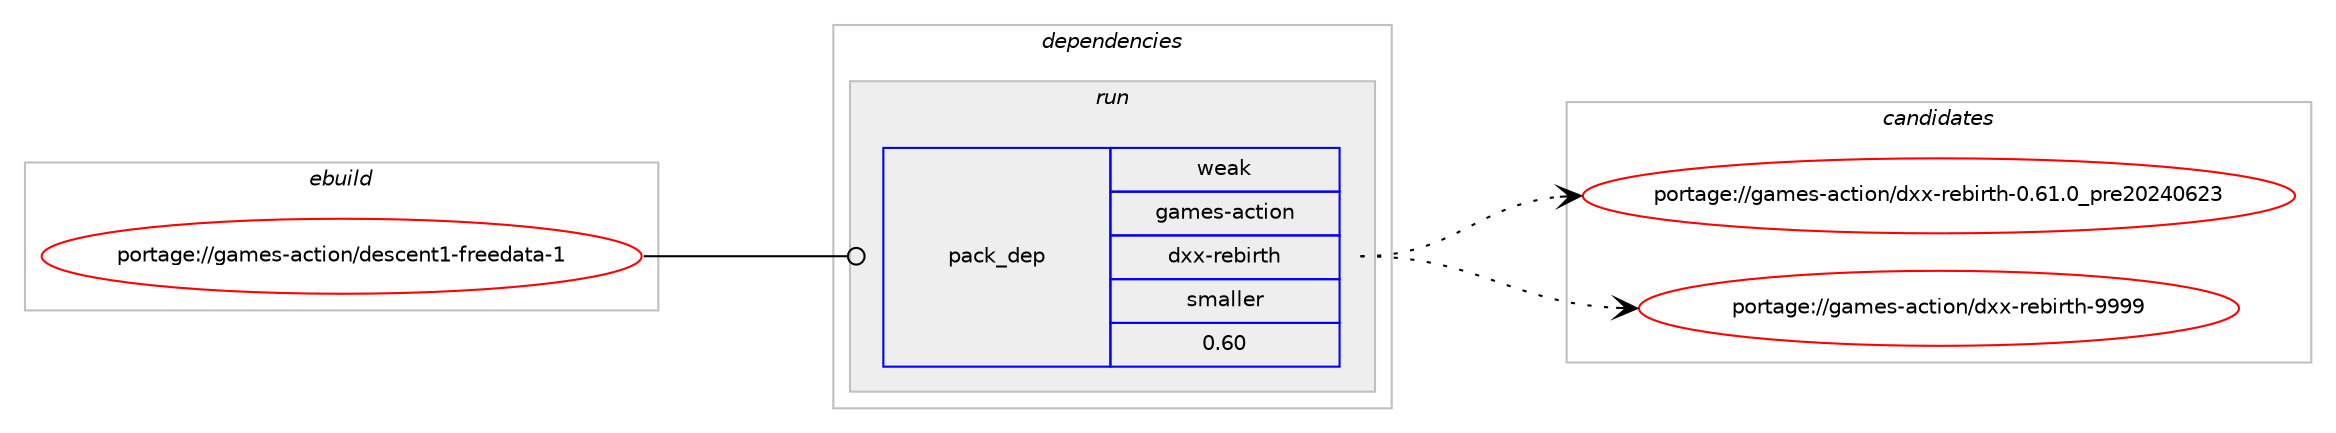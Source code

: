 digraph prolog {

# *************
# Graph options
# *************

newrank=true;
concentrate=true;
compound=true;
graph [rankdir=LR,fontname=Helvetica,fontsize=10,ranksep=1.5];#, ranksep=2.5, nodesep=0.2];
edge  [arrowhead=vee];
node  [fontname=Helvetica,fontsize=10];

# **********
# The ebuild
# **********

subgraph cluster_leftcol {
color=gray;
rank=same;
label=<<i>ebuild</i>>;
id [label="portage://games-action/descent1-freedata-1", color=red, width=4, href="../games-action/descent1-freedata-1.svg"];
}

# ****************
# The dependencies
# ****************

subgraph cluster_midcol {
color=gray;
label=<<i>dependencies</i>>;
subgraph cluster_compile {
fillcolor="#eeeeee";
style=filled;
label=<<i>compile</i>>;
}
subgraph cluster_compileandrun {
fillcolor="#eeeeee";
style=filled;
label=<<i>compile and run</i>>;
}
subgraph cluster_run {
fillcolor="#eeeeee";
style=filled;
label=<<i>run</i>>;
# *** BEGIN UNKNOWN DEPENDENCY TYPE (TODO) ***
# id -> package_dependency(portage://games-action/descent1-freedata-1,run,weak,games-action,d1x-rebirth,none,[,,],[],[])
# *** END UNKNOWN DEPENDENCY TYPE (TODO) ***

subgraph pack51090 {
dependency113836 [label=<<TABLE BORDER="0" CELLBORDER="1" CELLSPACING="0" CELLPADDING="4" WIDTH="220"><TR><TD ROWSPAN="6" CELLPADDING="30">pack_dep</TD></TR><TR><TD WIDTH="110">weak</TD></TR><TR><TD>games-action</TD></TR><TR><TD>dxx-rebirth</TD></TR><TR><TD>smaller</TD></TR><TR><TD>0.60</TD></TR></TABLE>>, shape=none, color=blue];
}
id:e -> dependency113836:w [weight=20,style="solid",arrowhead="odot"];
}
}

# **************
# The candidates
# **************

subgraph cluster_choices {
rank=same;
color=gray;
label=<<i>candidates</i>>;

subgraph choice51090 {
color=black;
nodesep=1;
choice1039710910111545979911610511111047100120120451141019810511411610445484654494648951121141015048505248545051 [label="portage://games-action/dxx-rebirth-0.61.0_pre20240623", color=red, width=4,href="../games-action/dxx-rebirth-0.61.0_pre20240623.svg"];
choice103971091011154597991161051111104710012012045114101981051141161044557575757 [label="portage://games-action/dxx-rebirth-9999", color=red, width=4,href="../games-action/dxx-rebirth-9999.svg"];
dependency113836:e -> choice1039710910111545979911610511111047100120120451141019810511411610445484654494648951121141015048505248545051:w [style=dotted,weight="100"];
dependency113836:e -> choice103971091011154597991161051111104710012012045114101981051141161044557575757:w [style=dotted,weight="100"];
}
}

}
